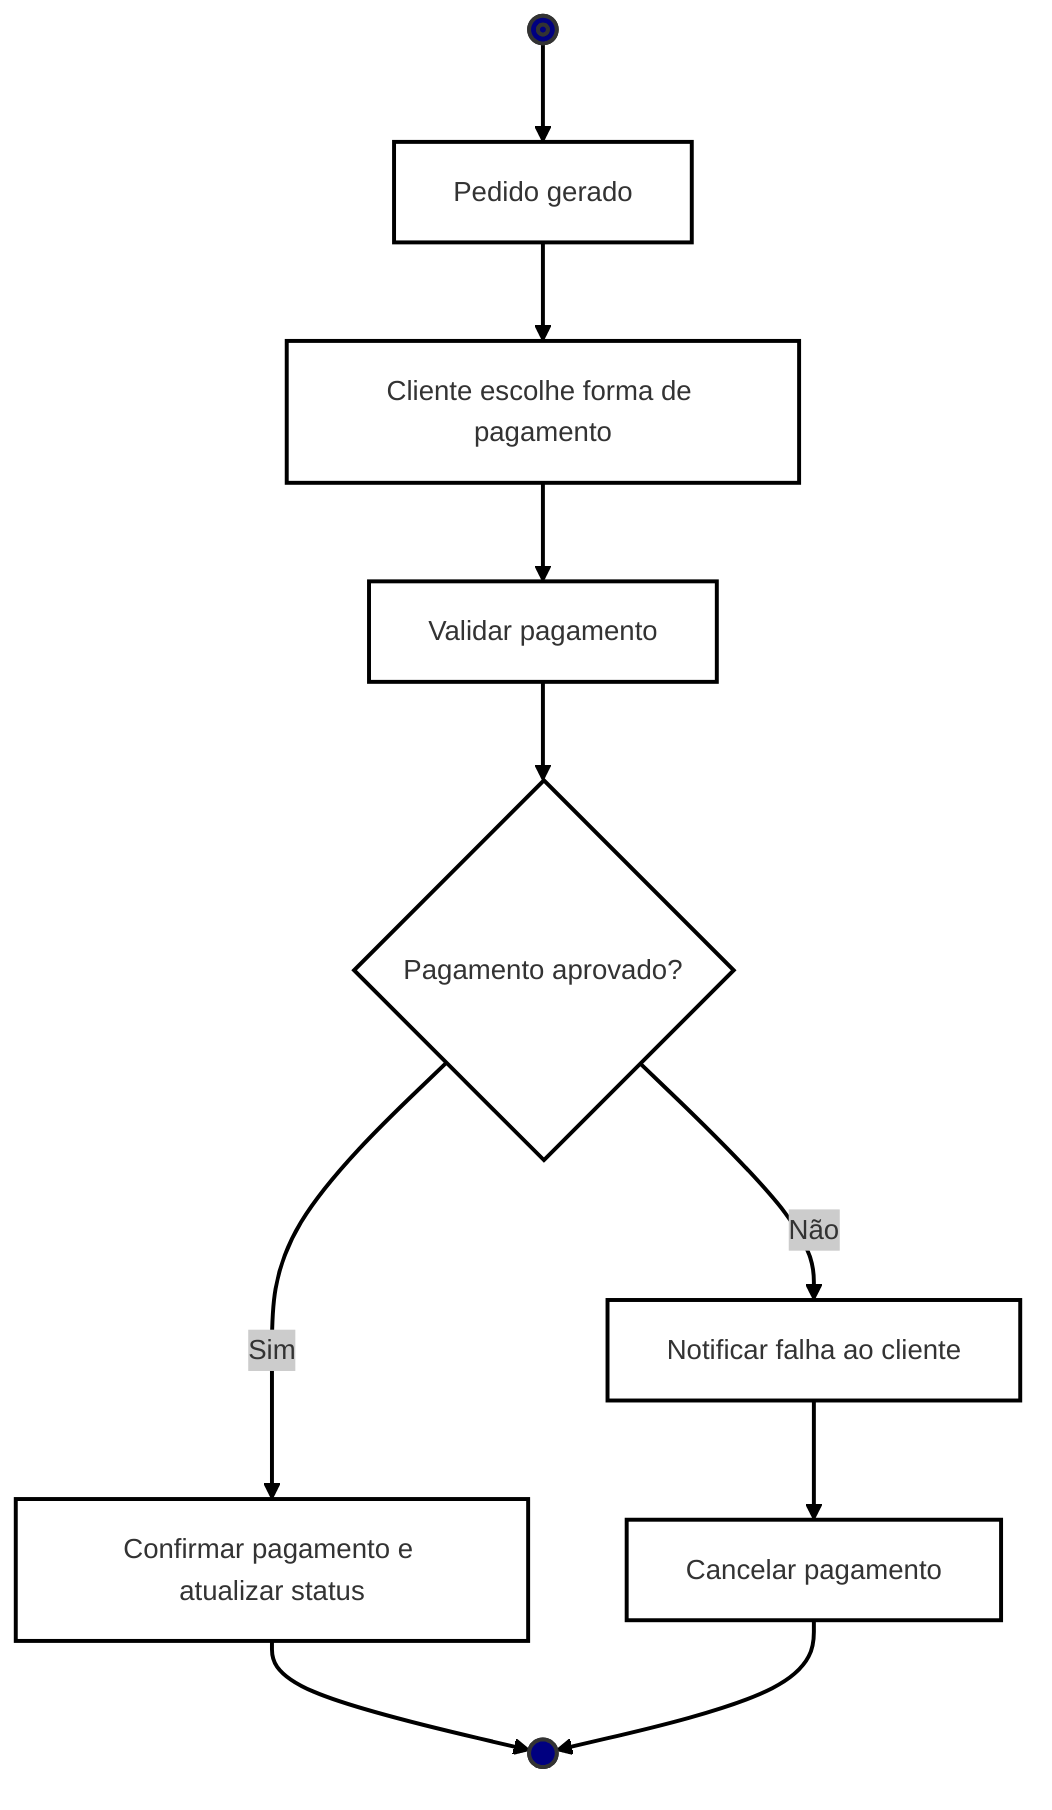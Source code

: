---
config:
  theme: neo
  title: Diagrama de Atividade - Pagamento

---

flowchart TD
    Inicio["Início"] --> GerarPedido["Pedido gerado"]
    GerarPedido --> EscolherForma["Cliente escolhe forma de pagamento"]
    EscolherForma --> ValidarPagamento["Validar pagamento"]
    ValidarPagamento --> Aprovado{"Pagamento aprovado?"}
    Aprovado -- Sim --> Confirmar["Confirmar pagamento e atualizar status"]
    Confirmar --> Fim["Fim"]
    Aprovado -- Não --> Falha["Notificar falha ao cliente"]
    Falha --> Cancelar["Cancelar pagamento"]
    Cancelar --> Fim

    Inicio@{ shape: fr-circ}
    Fim@{ shape: f-circ}


    style Inicio fill:#000080,stroke:#333,stroke-width:2px
    style Fim fill:#000080,stroke:#333,stroke-width:2px